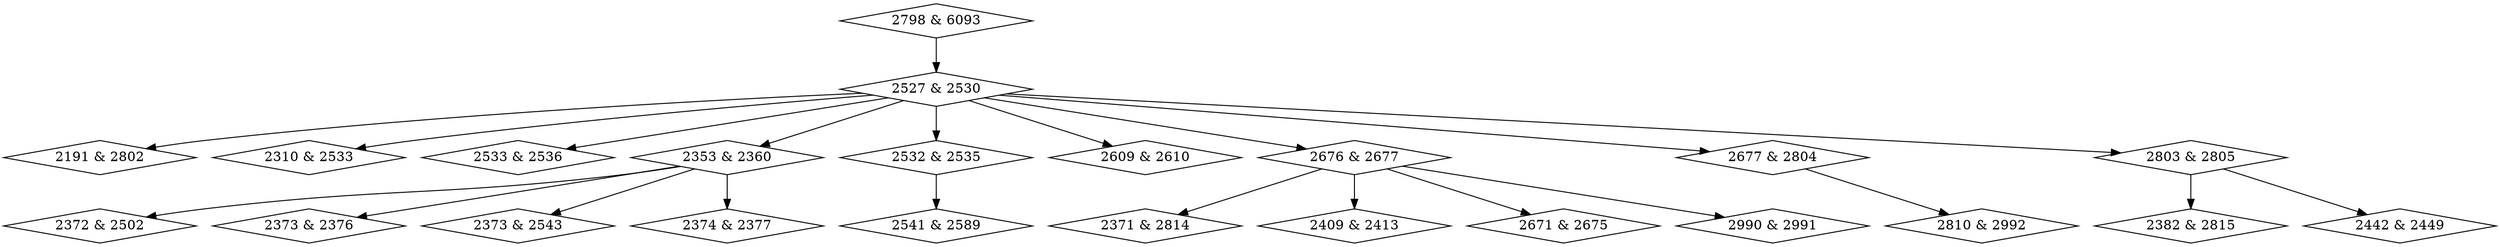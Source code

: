 digraph {
0 [label = "2191 & 2802", shape = diamond];
1 [label = "2310 & 2533", shape = diamond];
2 [label = "2533 & 2536", shape = diamond];
3 [label = "2353 & 2360", shape = diamond];
4 [label = "2371 & 2814", shape = diamond];
5 [label = "2372 & 2502", shape = diamond];
6 [label = "2373 & 2376", shape = diamond];
7 [label = "2373 & 2543", shape = diamond];
8 [label = "2374 & 2377", shape = diamond];
9 [label = "2382 & 2815", shape = diamond];
10 [label = "2409 & 2413", shape = diamond];
11 [label = "2442 & 2449", shape = diamond];
12 [label = "2527 & 2530", shape = diamond];
13 [label = "2532 & 2535", shape = diamond];
14 [label = "2541 & 2589", shape = diamond];
15 [label = "2609 & 2610", shape = diamond];
16 [label = "2671 & 2675", shape = diamond];
17 [label = "2676 & 2677", shape = diamond];
18 [label = "2677 & 2804", shape = diamond];
19 [label = "2798 & 6093", shape = diamond];
20 [label = "2803 & 2805", shape = diamond];
21 [label = "2810 & 2992", shape = diamond];
22 [label = "2990 & 2991", shape = diamond];
3->5;
3->6;
3->7;
3->8;
12->0;
12->1;
12->2;
12->3;
12->13;
12->15;
12->17;
12->18;
12->20;
13->14;
17->4;
17->10;
17->16;
17->22;
18->21;
19->12;
20->9;
20->11;
}

